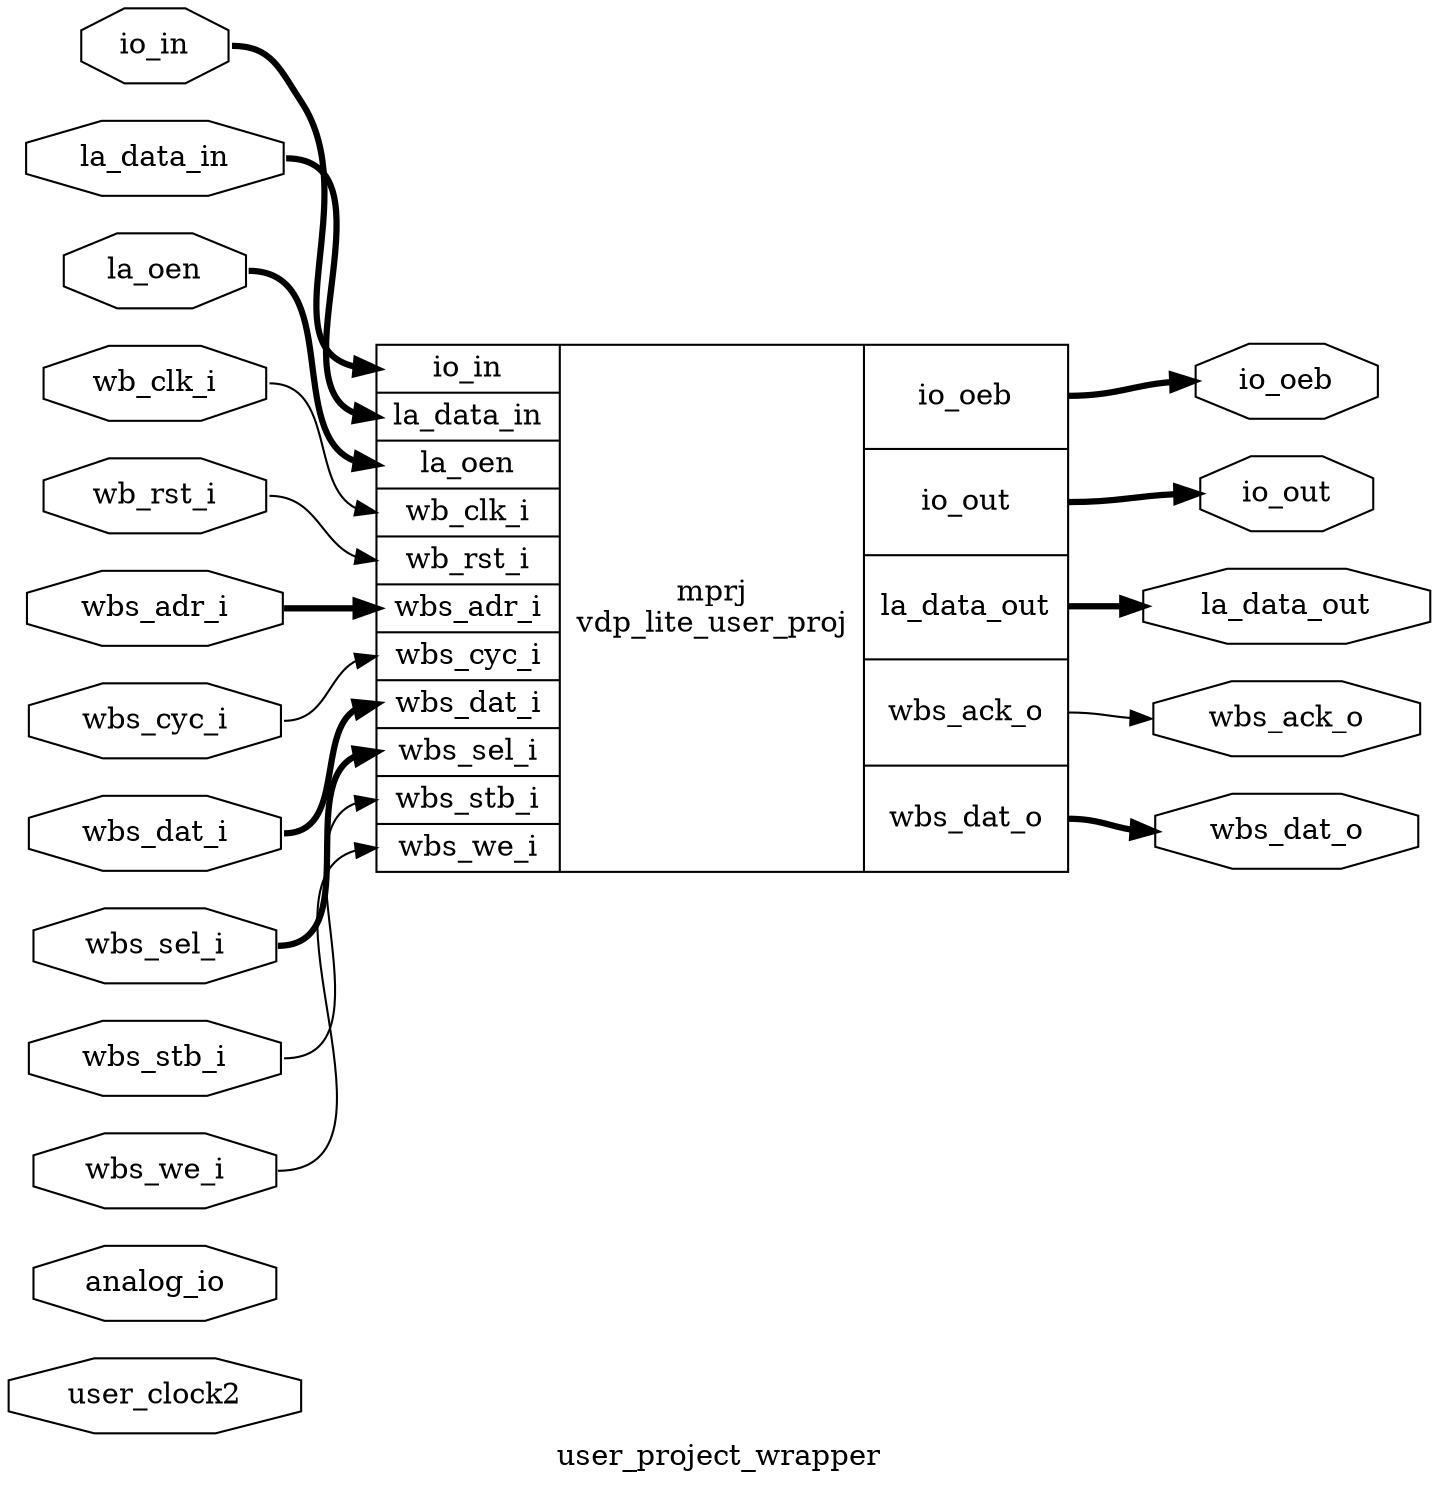 digraph "user_project_wrapper" {
label="user_project_wrapper";
rankdir="LR";
remincross=true;
n1 [ shape=octagon, label="user_clock2", color="black", fontcolor="black" ];
n2 [ shape=octagon, label="analog_io", color="black", fontcolor="black" ];
n3 [ shape=octagon, label="io_oeb", color="black", fontcolor="black" ];
n4 [ shape=octagon, label="io_out", color="black", fontcolor="black" ];
n5 [ shape=octagon, label="io_in", color="black", fontcolor="black" ];
n6 [ shape=octagon, label="la_oen", color="black", fontcolor="black" ];
n7 [ shape=octagon, label="la_data_out", color="black", fontcolor="black" ];
n8 [ shape=octagon, label="la_data_in", color="black", fontcolor="black" ];
n9 [ shape=octagon, label="wbs_dat_o", color="black", fontcolor="black" ];
n10 [ shape=octagon, label="wbs_ack_o", color="black", fontcolor="black" ];
n11 [ shape=octagon, label="wbs_adr_i", color="black", fontcolor="black" ];
n12 [ shape=octagon, label="wbs_dat_i", color="black", fontcolor="black" ];
n13 [ shape=octagon, label="wbs_sel_i", color="black", fontcolor="black" ];
n14 [ shape=octagon, label="wbs_we_i", color="black", fontcolor="black" ];
n15 [ shape=octagon, label="wbs_cyc_i", color="black", fontcolor="black" ];
n16 [ shape=octagon, label="wbs_stb_i", color="black", fontcolor="black" ];
n17 [ shape=octagon, label="wb_rst_i", color="black", fontcolor="black" ];
n18 [ shape=octagon, label="wb_clk_i", color="black", fontcolor="black" ];
c19 [ shape=record, label="{{<p5> io_in|<p8> la_data_in|<p6> la_oen|<p18> wb_clk_i|<p17> wb_rst_i|<p11> wbs_adr_i|<p15> wbs_cyc_i|<p12> wbs_dat_i|<p13> wbs_sel_i|<p16> wbs_stb_i|<p14> wbs_we_i}|mprj\nvdp_lite_user_proj|{<p3> io_oeb|<p4> io_out|<p7> la_data_out|<p10> wbs_ack_o|<p9> wbs_dat_o}}" ];
c19:p10:e -> n10:w [color="black", label=""];
n11:e -> c19:p11:w [color="black", style="setlinewidth(3)", label=""];
n12:e -> c19:p12:w [color="black", style="setlinewidth(3)", label=""];
n13:e -> c19:p13:w [color="black", style="setlinewidth(3)", label=""];
n14:e -> c19:p14:w [color="black", label=""];
n15:e -> c19:p15:w [color="black", label=""];
n16:e -> c19:p16:w [color="black", label=""];
n17:e -> c19:p17:w [color="black", label=""];
n18:e -> c19:p18:w [color="black", label=""];
c19:p3:e -> n3:w [color="black", style="setlinewidth(3)", label=""];
c19:p4:e -> n4:w [color="black", style="setlinewidth(3)", label=""];
n5:e -> c19:p5:w [color="black", style="setlinewidth(3)", label=""];
n6:e -> c19:p6:w [color="black", style="setlinewidth(3)", label=""];
c19:p7:e -> n7:w [color="black", style="setlinewidth(3)", label=""];
n8:e -> c19:p8:w [color="black", style="setlinewidth(3)", label=""];
c19:p9:e -> n9:w [color="black", style="setlinewidth(3)", label=""];
}
